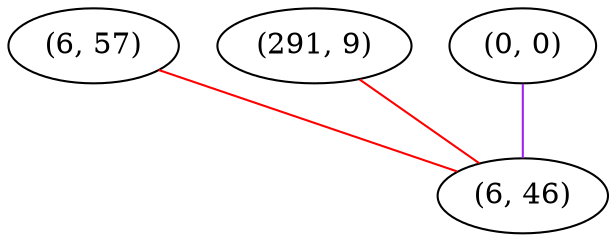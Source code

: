 graph "" {
"(6, 57)";
"(291, 9)";
"(0, 0)";
"(6, 46)";
"(6, 57)" -- "(6, 46)"  [color=red, key=0, weight=1];
"(291, 9)" -- "(6, 46)"  [color=red, key=0, weight=1];
"(0, 0)" -- "(6, 46)"  [color=purple, key=0, weight=4];
}
